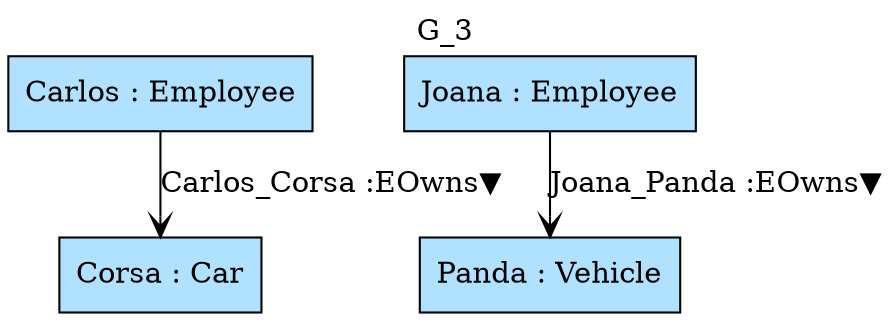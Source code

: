 digraph {graph[label=G_3,labelloc=tl,labelfontsize=12];
"Carlos"[shape=box,fillcolor=lightskyblue1,style = filled,label="Carlos : Employee"];
"Joana"[shape=box,fillcolor=lightskyblue1,style = filled,label="Joana : Employee"];
"Corsa"[shape=box,fillcolor=lightskyblue1,style = filled,label="Corsa : Car"];
"Panda"[shape=box,fillcolor=lightskyblue1,style = filled,label="Panda : Vehicle"];

"Carlos"->"Corsa"[label="Carlos_Corsa :EOwns▼",arrowhead=vee];
"Joana"->"Panda"[label="Joana_Panda :EOwns▼",arrowhead=vee];
}